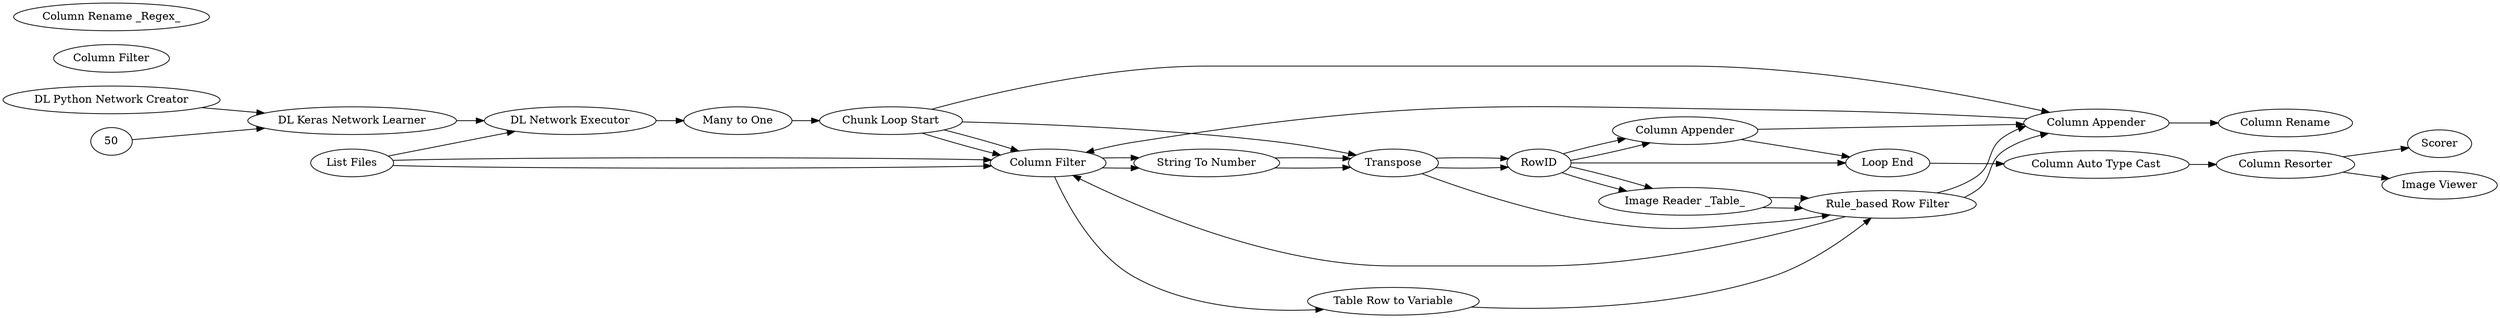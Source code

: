 digraph {
	51 [label="List Files"]
	52 [label="Image Reader _Table_"]
	54 [label="Column Appender"]
	60 [label="Image Calculator"]
	61 [label="One to Many"]
	62 [label="File Reader"]
	63 [label="Column Resorter"]
	56 [label="String Manipulation"]
	57 [label=Sorter]
	58 [label="String To Number"]
	59 [label=RowID]
	42 [label="Column Rename"]
	51 [label="List Files"]
	52 [label="Image Reader _Table_"]
	53 [label="CSV Reader"]
	54 [label="Column Appender"]
	60 [label="Image Calculator"]
	56 [label="String Manipulation"]
	57 [label=Sorter]
	58 [label="String To Number"]
	59 [label=RowID]
	20 [label="Many to One"]
	53 [label="Chunk Loop Start"]
	55 [label="Table Row to Variable"]
	56 [label="Column Filter"]
	57 [label=Transpose]
	60 [label="Rule_based Row Filter"]
	61 [label="Column Filter"]
	62 [label="Column Appender"]
	63 [label="Loop End"]
	64 [label="Column Rename _Regex_"]
	65 [label="Column Resorter"]
	73 [label="Column Auto Type Cast"]
	84 [label=Scorer]
	85 [label="Image Viewer"]
	87 [label="DL Network Executor"]
	88 [label="DL Python Network Creator"]
	89 [label="DL Keras Network Learner"]
	56 -> 58
	57 -> 59
	58 -> 57
	51 -> 56
	52 -> 60
	54 -> 56
	60 -> 54
	59 -> 63
	62 -> 54
	59 -> 52
	56 -> 58
	57 -> 59
	58 -> 57
	51 -> 56
	52 -> 60
	53 -> 54
	54 -> 42
	60 -> 54
	59 -> 52
	20 -> 53
	53 -> 56
	53 -> 57
	53 -> 56
	55 -> 60
	56 -> 55
	57 -> 60
	60 -> 56
	59 -> 62
	62 -> 63
	63 -> 73
	59 -> 62
	73 -> 65
	50 -> 89
	51 -> 87
	65 -> 85
	65 -> 84
	87 -> 20
	88 -> 89
	89 -> 87
	rankdir=LR
}
